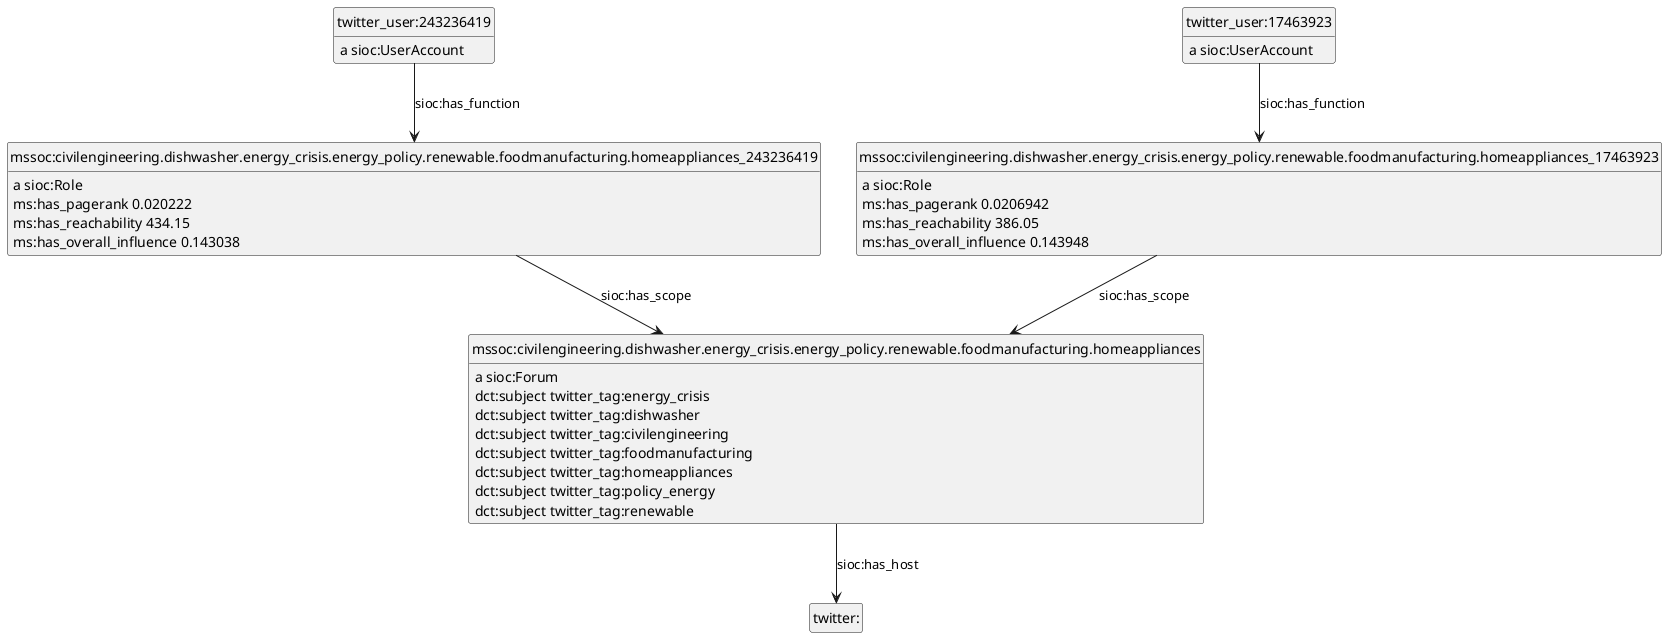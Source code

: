 @startuml
hide empty methods
hide empty attributes
hide circle
skinparam classAttributeIconSize 0
class mssoc_civilengineering_dishwasher_energy_crisis_energy_policy_renewable_foodmanufacturing_homeappliances_17463923 as "mssoc:civilengineering.dishwasher.energy_crisis.energy_policy.renewable.foodmanufacturing.homeappliances_17463923"
mssoc_civilengineering_dishwasher_energy_crisis_energy_policy_renewable_foodmanufacturing_homeappliances_17463923 : a sioc:Role
class mssoc_civilengineering_dishwasher_energy_crisis_energy_policy_renewable_foodmanufacturing_homeappliances as "mssoc:civilengineering.dishwasher.energy_crisis.energy_policy.renewable.foodmanufacturing.homeappliances"
mssoc_civilengineering_dishwasher_energy_crisis_energy_policy_renewable_foodmanufacturing_homeappliances_17463923 --> mssoc_civilengineering_dishwasher_energy_crisis_energy_policy_renewable_foodmanufacturing_homeappliances : sioc:has_scope
mssoc_civilengineering_dishwasher_energy_crisis_energy_policy_renewable_foodmanufacturing_homeappliances_17463923 : ms:has_pagerank 0.0206942
mssoc_civilengineering_dishwasher_energy_crisis_energy_policy_renewable_foodmanufacturing_homeappliances_17463923 : ms:has_reachability 386.05
mssoc_civilengineering_dishwasher_energy_crisis_energy_policy_renewable_foodmanufacturing_homeappliances_17463923 : ms:has_overall_influence 0.143948
class twitter_user_243236419 as "twitter_user:243236419"
twitter_user_243236419 : a sioc:UserAccount
class mssoc_civilengineering_dishwasher_energy_crisis_energy_policy_renewable_foodmanufacturing_homeappliances_243236419 as "mssoc:civilengineering.dishwasher.energy_crisis.energy_policy.renewable.foodmanufacturing.homeappliances_243236419"
twitter_user_243236419 --> mssoc_civilengineering_dishwasher_energy_crisis_energy_policy_renewable_foodmanufacturing_homeappliances_243236419 : sioc:has_function
class twitter_user_17463923 as "twitter_user:17463923"
twitter_user_17463923 : a sioc:UserAccount
twitter_user_17463923 --> mssoc_civilengineering_dishwasher_energy_crisis_energy_policy_renewable_foodmanufacturing_homeappliances_17463923 : sioc:has_function
mssoc_civilengineering_dishwasher_energy_crisis_energy_policy_renewable_foodmanufacturing_homeappliances_243236419 : a sioc:Role
mssoc_civilengineering_dishwasher_energy_crisis_energy_policy_renewable_foodmanufacturing_homeappliances_243236419 --> mssoc_civilengineering_dishwasher_energy_crisis_energy_policy_renewable_foodmanufacturing_homeappliances : sioc:has_scope
mssoc_civilengineering_dishwasher_energy_crisis_energy_policy_renewable_foodmanufacturing_homeappliances_243236419 : ms:has_pagerank 0.020222
mssoc_civilengineering_dishwasher_energy_crisis_energy_policy_renewable_foodmanufacturing_homeappliances_243236419 : ms:has_reachability 434.15
mssoc_civilengineering_dishwasher_energy_crisis_energy_policy_renewable_foodmanufacturing_homeappliances_243236419 : ms:has_overall_influence 0.143038
mssoc_civilengineering_dishwasher_energy_crisis_energy_policy_renewable_foodmanufacturing_homeappliances : a sioc:Forum
class twitter_ as "twitter:"
mssoc_civilengineering_dishwasher_energy_crisis_energy_policy_renewable_foodmanufacturing_homeappliances --> twitter_ : sioc:has_host
mssoc_civilengineering_dishwasher_energy_crisis_energy_policy_renewable_foodmanufacturing_homeappliances : dct:subject twitter_tag:energy_crisis
mssoc_civilengineering_dishwasher_energy_crisis_energy_policy_renewable_foodmanufacturing_homeappliances : dct:subject twitter_tag:dishwasher
mssoc_civilengineering_dishwasher_energy_crisis_energy_policy_renewable_foodmanufacturing_homeappliances : dct:subject twitter_tag:civilengineering
mssoc_civilengineering_dishwasher_energy_crisis_energy_policy_renewable_foodmanufacturing_homeappliances : dct:subject twitter_tag:foodmanufacturing
mssoc_civilengineering_dishwasher_energy_crisis_energy_policy_renewable_foodmanufacturing_homeappliances : dct:subject twitter_tag:homeappliances
mssoc_civilengineering_dishwasher_energy_crisis_energy_policy_renewable_foodmanufacturing_homeappliances : dct:subject twitter_tag:policy_energy
mssoc_civilengineering_dishwasher_energy_crisis_energy_policy_renewable_foodmanufacturing_homeappliances : dct:subject twitter_tag:renewable
@enduml

